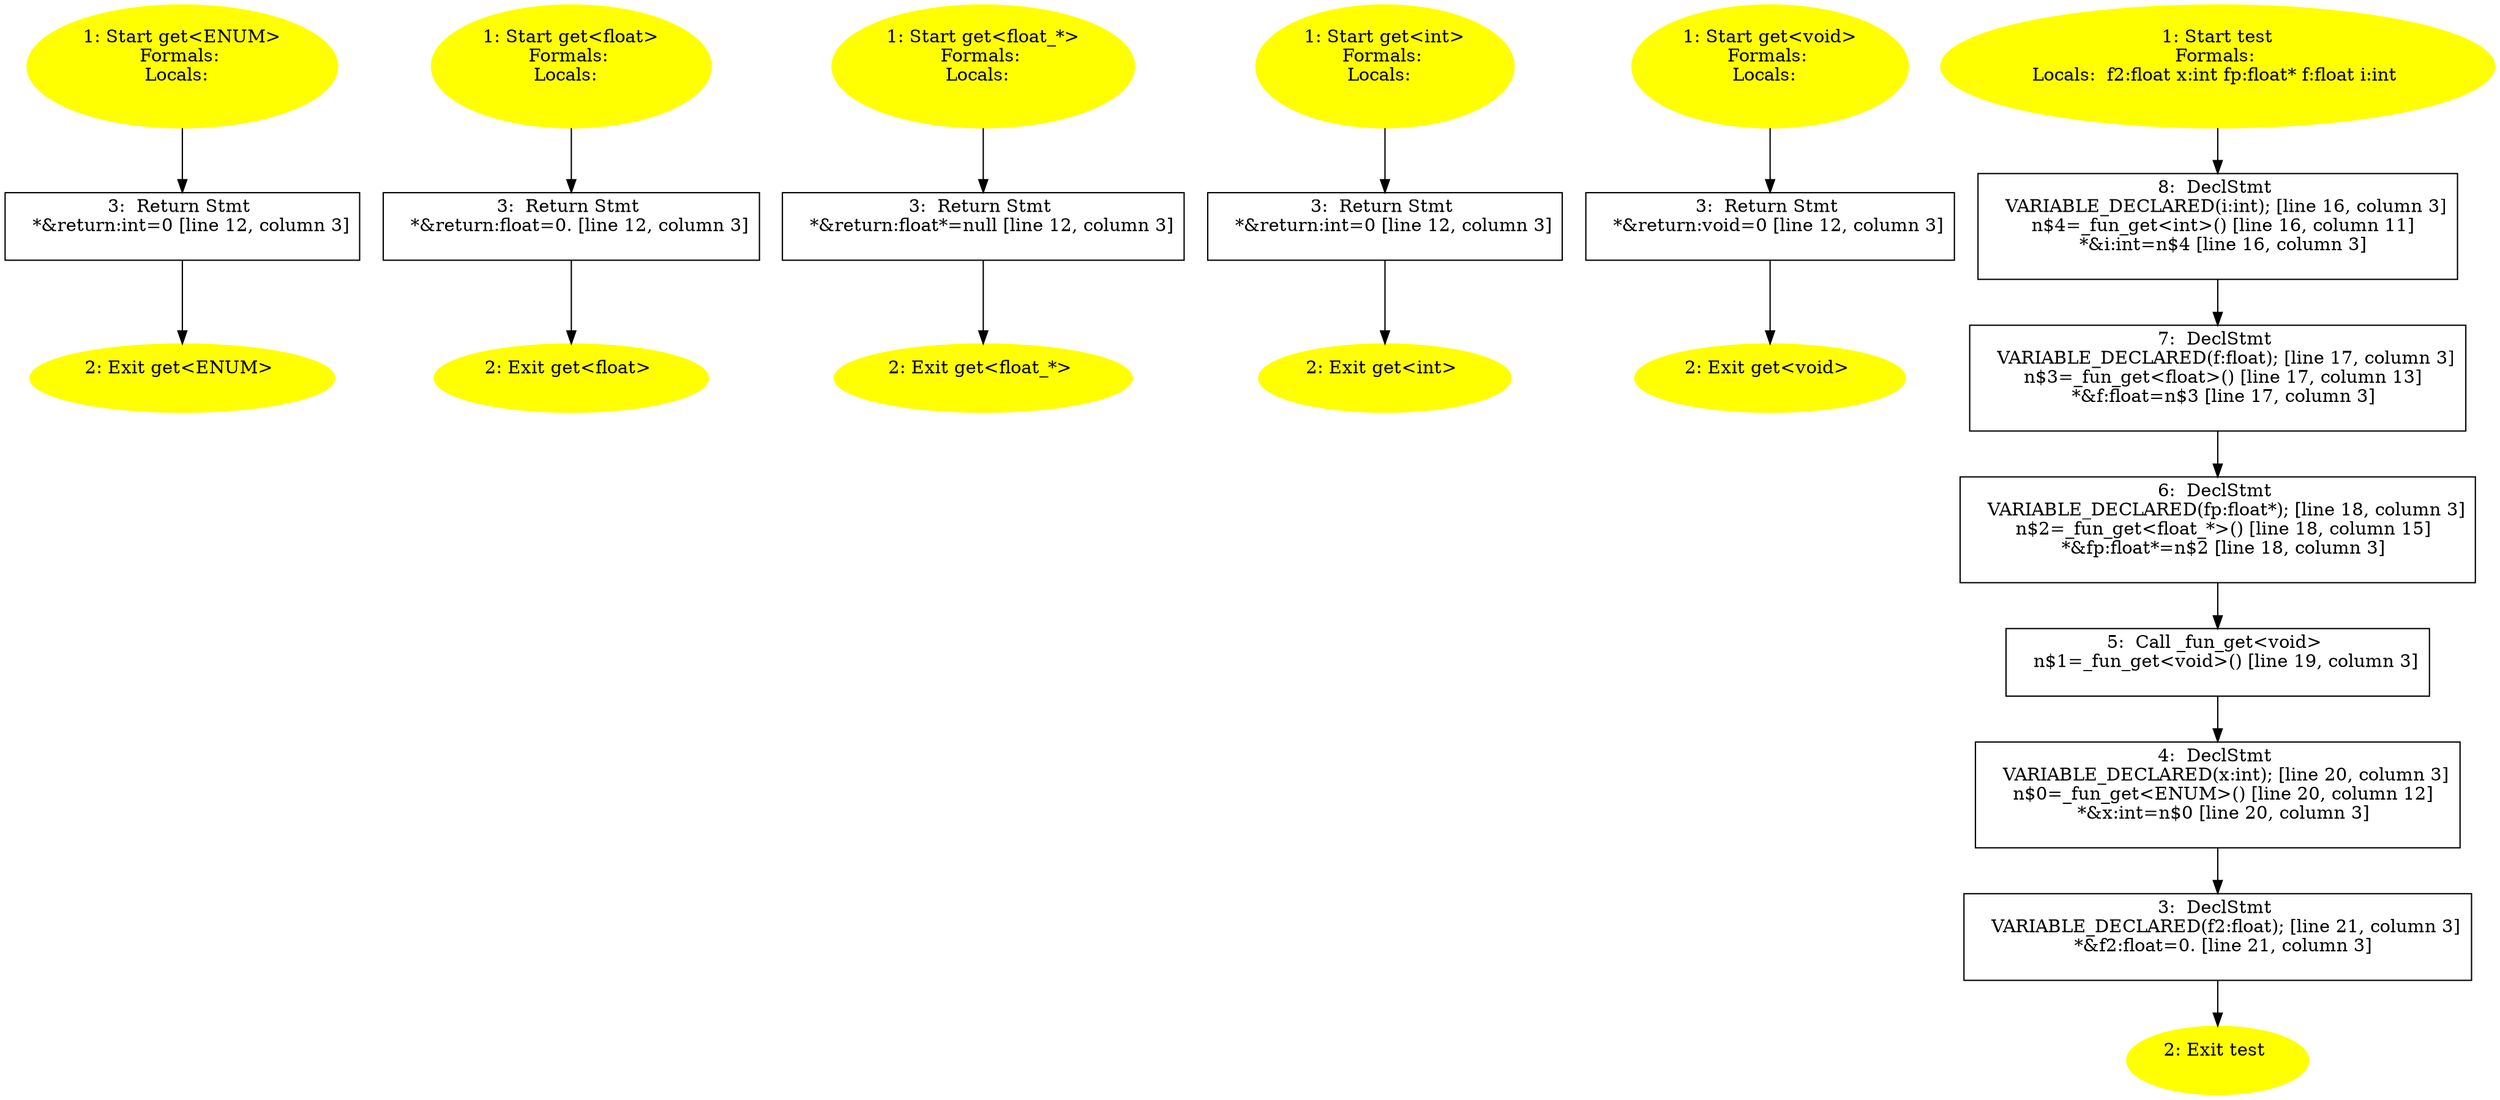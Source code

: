 /* @generated */
digraph cfg {
"get<ENUM>#8194971217283422499.150bc0995c110083_1" [label="1: Start get<ENUM>\nFormals: \nLocals:  \n  " color=yellow style=filled]
	

	 "get<ENUM>#8194971217283422499.150bc0995c110083_1" -> "get<ENUM>#8194971217283422499.150bc0995c110083_3" ;
"get<ENUM>#8194971217283422499.150bc0995c110083_2" [label="2: Exit get<ENUM> \n  " color=yellow style=filled]
	

"get<ENUM>#8194971217283422499.150bc0995c110083_3" [label="3:  Return Stmt \n   *&return:int=0 [line 12, column 3]\n " shape="box"]
	

	 "get<ENUM>#8194971217283422499.150bc0995c110083_3" -> "get<ENUM>#8194971217283422499.150bc0995c110083_2" ;
"get<float>#13747618516057362976.2fec1fe1de6ac1c3_1" [label="1: Start get<float>\nFormals: \nLocals:  \n  " color=yellow style=filled]
	

	 "get<float>#13747618516057362976.2fec1fe1de6ac1c3_1" -> "get<float>#13747618516057362976.2fec1fe1de6ac1c3_3" ;
"get<float>#13747618516057362976.2fec1fe1de6ac1c3_2" [label="2: Exit get<float> \n  " color=yellow style=filled]
	

"get<float>#13747618516057362976.2fec1fe1de6ac1c3_3" [label="3:  Return Stmt \n   *&return:float=0. [line 12, column 3]\n " shape="box"]
	

	 "get<float>#13747618516057362976.2fec1fe1de6ac1c3_3" -> "get<float>#13747618516057362976.2fec1fe1de6ac1c3_2" ;
"get<float_*>#2842478093973053540.94b60b146800ad29_1" [label="1: Start get<float_*>\nFormals: \nLocals:  \n  " color=yellow style=filled]
	

	 "get<float_*>#2842478093973053540.94b60b146800ad29_1" -> "get<float_*>#2842478093973053540.94b60b146800ad29_3" ;
"get<float_*>#2842478093973053540.94b60b146800ad29_2" [label="2: Exit get<float_*> \n  " color=yellow style=filled]
	

"get<float_*>#2842478093973053540.94b60b146800ad29_3" [label="3:  Return Stmt \n   *&return:float*=null [line 12, column 3]\n " shape="box"]
	

	 "get<float_*>#2842478093973053540.94b60b146800ad29_3" -> "get<float_*>#2842478093973053540.94b60b146800ad29_2" ;
"get<int>#2877167444606952489.51207fd4e308b488_1" [label="1: Start get<int>\nFormals: \nLocals:  \n  " color=yellow style=filled]
	

	 "get<int>#2877167444606952489.51207fd4e308b488_1" -> "get<int>#2877167444606952489.51207fd4e308b488_3" ;
"get<int>#2877167444606952489.51207fd4e308b488_2" [label="2: Exit get<int> \n  " color=yellow style=filled]
	

"get<int>#2877167444606952489.51207fd4e308b488_3" [label="3:  Return Stmt \n   *&return:int=0 [line 12, column 3]\n " shape="box"]
	

	 "get<int>#2877167444606952489.51207fd4e308b488_3" -> "get<int>#2877167444606952489.51207fd4e308b488_2" ;
"get<void>#8296845500290212976.bb4a1c12bef114b0_1" [label="1: Start get<void>\nFormals: \nLocals:  \n  " color=yellow style=filled]
	

	 "get<void>#8296845500290212976.bb4a1c12bef114b0_1" -> "get<void>#8296845500290212976.bb4a1c12bef114b0_3" ;
"get<void>#8296845500290212976.bb4a1c12bef114b0_2" [label="2: Exit get<void> \n  " color=yellow style=filled]
	

"get<void>#8296845500290212976.bb4a1c12bef114b0_3" [label="3:  Return Stmt \n   *&return:void=0 [line 12, column 3]\n " shape="box"]
	

	 "get<void>#8296845500290212976.bb4a1c12bef114b0_3" -> "get<void>#8296845500290212976.bb4a1c12bef114b0_2" ;
"test#18241244337164948030.afc14f193ad97442_1" [label="1: Start test\nFormals: \nLocals:  f2:float x:int fp:float* f:float i:int \n  " color=yellow style=filled]
	

	 "test#18241244337164948030.afc14f193ad97442_1" -> "test#18241244337164948030.afc14f193ad97442_8" ;
"test#18241244337164948030.afc14f193ad97442_2" [label="2: Exit test \n  " color=yellow style=filled]
	

"test#18241244337164948030.afc14f193ad97442_3" [label="3:  DeclStmt \n   VARIABLE_DECLARED(f2:float); [line 21, column 3]\n  *&f2:float=0. [line 21, column 3]\n " shape="box"]
	

	 "test#18241244337164948030.afc14f193ad97442_3" -> "test#18241244337164948030.afc14f193ad97442_2" ;
"test#18241244337164948030.afc14f193ad97442_4" [label="4:  DeclStmt \n   VARIABLE_DECLARED(x:int); [line 20, column 3]\n  n$0=_fun_get<ENUM>() [line 20, column 12]\n  *&x:int=n$0 [line 20, column 3]\n " shape="box"]
	

	 "test#18241244337164948030.afc14f193ad97442_4" -> "test#18241244337164948030.afc14f193ad97442_3" ;
"test#18241244337164948030.afc14f193ad97442_5" [label="5:  Call _fun_get<void> \n   n$1=_fun_get<void>() [line 19, column 3]\n " shape="box"]
	

	 "test#18241244337164948030.afc14f193ad97442_5" -> "test#18241244337164948030.afc14f193ad97442_4" ;
"test#18241244337164948030.afc14f193ad97442_6" [label="6:  DeclStmt \n   VARIABLE_DECLARED(fp:float*); [line 18, column 3]\n  n$2=_fun_get<float_*>() [line 18, column 15]\n  *&fp:float*=n$2 [line 18, column 3]\n " shape="box"]
	

	 "test#18241244337164948030.afc14f193ad97442_6" -> "test#18241244337164948030.afc14f193ad97442_5" ;
"test#18241244337164948030.afc14f193ad97442_7" [label="7:  DeclStmt \n   VARIABLE_DECLARED(f:float); [line 17, column 3]\n  n$3=_fun_get<float>() [line 17, column 13]\n  *&f:float=n$3 [line 17, column 3]\n " shape="box"]
	

	 "test#18241244337164948030.afc14f193ad97442_7" -> "test#18241244337164948030.afc14f193ad97442_6" ;
"test#18241244337164948030.afc14f193ad97442_8" [label="8:  DeclStmt \n   VARIABLE_DECLARED(i:int); [line 16, column 3]\n  n$4=_fun_get<int>() [line 16, column 11]\n  *&i:int=n$4 [line 16, column 3]\n " shape="box"]
	

	 "test#18241244337164948030.afc14f193ad97442_8" -> "test#18241244337164948030.afc14f193ad97442_7" ;
}
